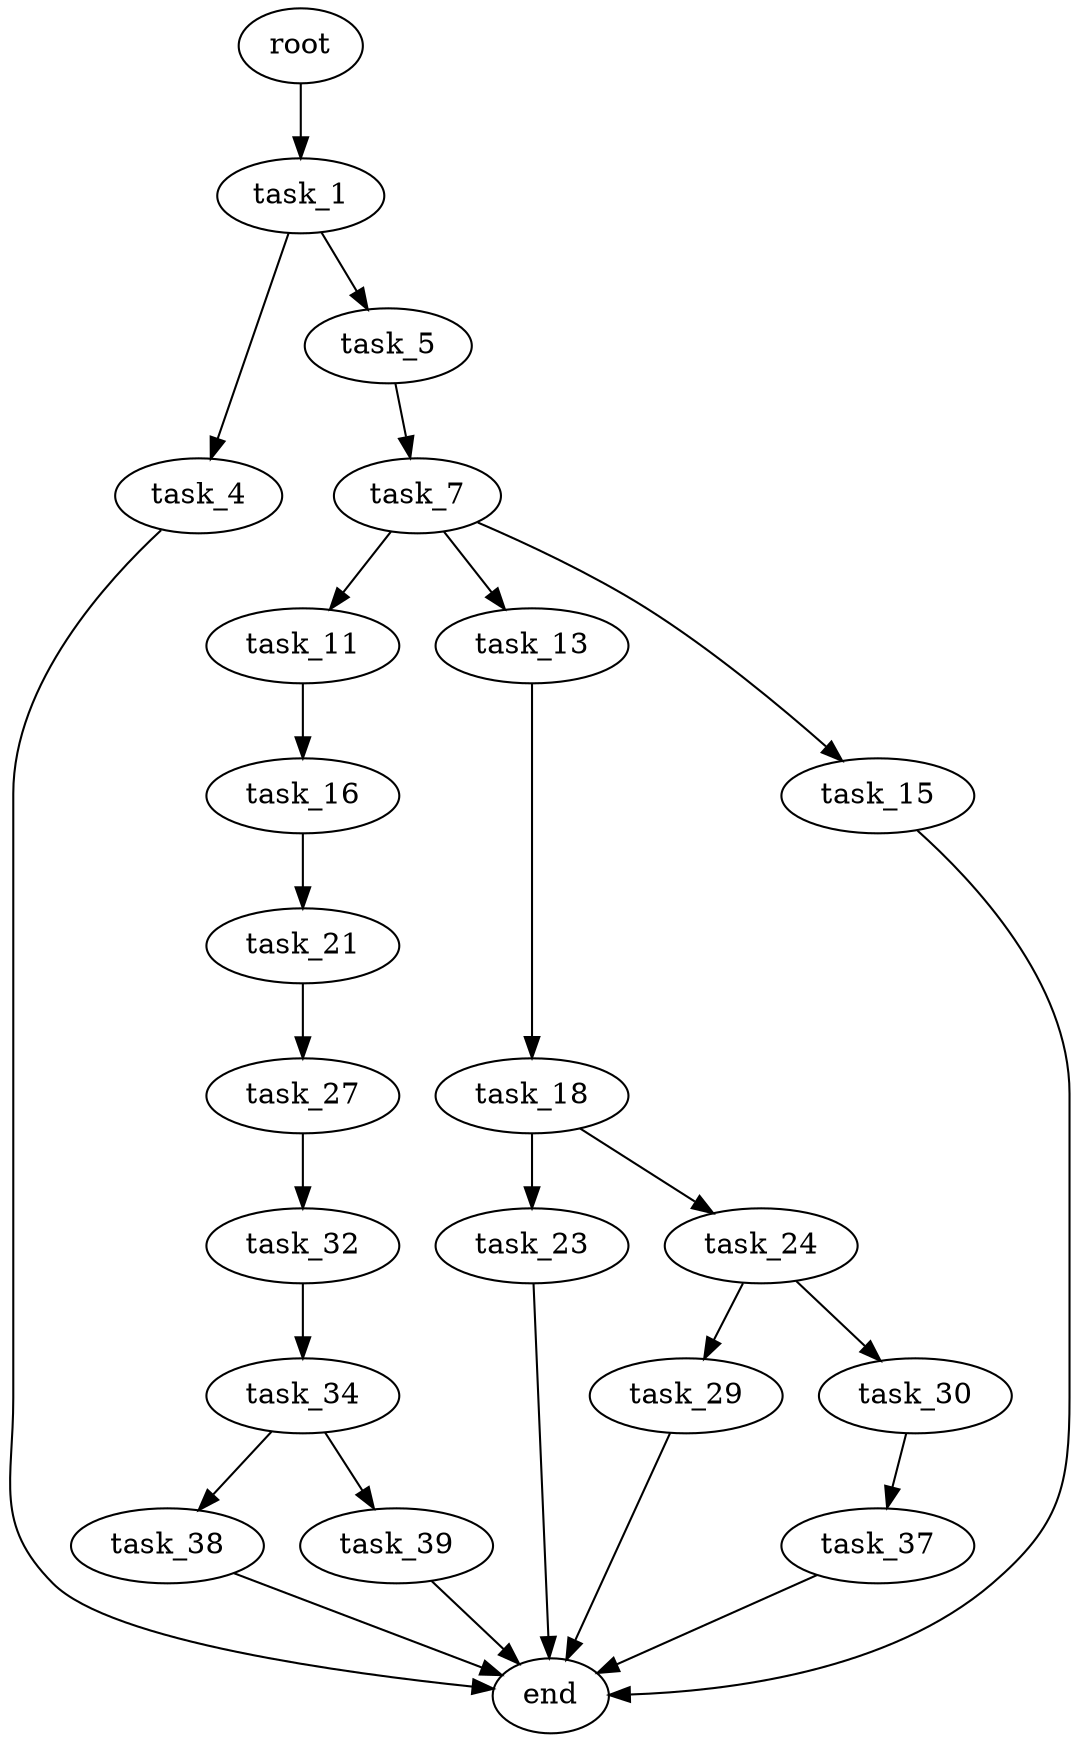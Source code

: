digraph G {
  root [size="0.000000"];
  task_1 [size="78353331502.000000"];
  task_4 [size="14491363147.000000"];
  task_5 [size="17792959895.000000"];
  task_7 [size="549755813888.000000"];
  task_11 [size="28991029248.000000"];
  task_13 [size="917387792873.000000"];
  task_15 [size="16777687735.000000"];
  task_16 [size="43064967127.000000"];
  task_18 [size="8684717721.000000"];
  task_21 [size="368293445632.000000"];
  task_23 [size="47498688386.000000"];
  task_24 [size="6635726954.000000"];
  task_27 [size="368293445632.000000"];
  task_29 [size="1073741824000.000000"];
  task_30 [size="22796912947.000000"];
  task_32 [size="561472202209.000000"];
  task_34 [size="12004605111.000000"];
  task_37 [size="2800755471.000000"];
  task_38 [size="260227037435.000000"];
  task_39 [size="5866512993.000000"];
  end [size="0.000000"];

  root -> task_1 [size="1.000000"];
  task_1 -> task_4 [size="75497472.000000"];
  task_1 -> task_5 [size="75497472.000000"];
  task_4 -> end [size="1.000000"];
  task_5 -> task_7 [size="679477248.000000"];
  task_7 -> task_11 [size="536870912.000000"];
  task_7 -> task_13 [size="536870912.000000"];
  task_7 -> task_15 [size="536870912.000000"];
  task_11 -> task_16 [size="75497472.000000"];
  task_13 -> task_18 [size="679477248.000000"];
  task_15 -> end [size="1.000000"];
  task_16 -> task_21 [size="838860800.000000"];
  task_18 -> task_23 [size="679477248.000000"];
  task_18 -> task_24 [size="679477248.000000"];
  task_21 -> task_27 [size="411041792.000000"];
  task_23 -> end [size="1.000000"];
  task_24 -> task_29 [size="301989888.000000"];
  task_24 -> task_30 [size="301989888.000000"];
  task_27 -> task_32 [size="411041792.000000"];
  task_29 -> end [size="1.000000"];
  task_30 -> task_37 [size="536870912.000000"];
  task_32 -> task_34 [size="536870912.000000"];
  task_34 -> task_38 [size="301989888.000000"];
  task_34 -> task_39 [size="301989888.000000"];
  task_37 -> end [size="1.000000"];
  task_38 -> end [size="1.000000"];
  task_39 -> end [size="1.000000"];
}
